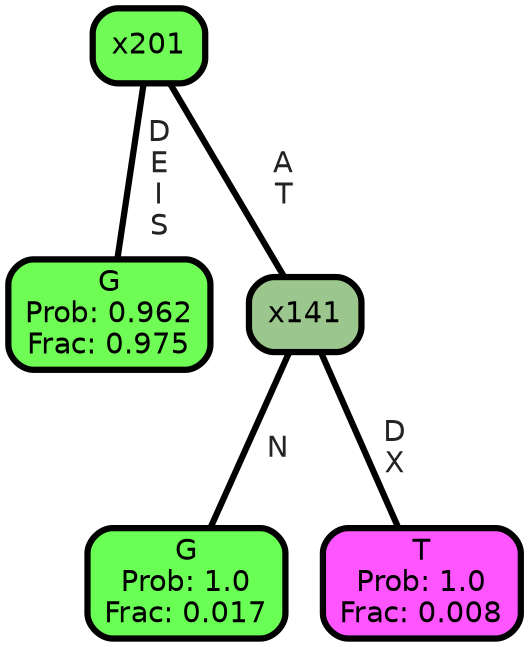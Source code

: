 graph Tree {
node [shape=box, style="filled, rounded",color="black",penwidth="3",fontcolor="black",                 fontname=helvetica] ;
graph [ranksep="0 equally", splines=straight,                 bgcolor=transparent, dpi=200] ;
edge [fontname=helvetica, fontweight=bold,fontcolor=grey14,color=black] ;
0 [label="G
Prob: 0.962
Frac: 0.975", fillcolor="#6ffc55"] ;
1 [label="x201", fillcolor="#70fb57"] ;
2 [label="G
Prob: 1.0
Frac: 0.017", fillcolor="#6aff55"] ;
3 [label="x141", fillcolor="#9bc68d"] ;
4 [label="T
Prob: 1.0
Frac: 0.008", fillcolor="#ff55ff"] ;
1 -- 0 [label=" D\n E\n I\n S",penwidth=3] ;
1 -- 3 [label=" A\n T",penwidth=3] ;
3 -- 2 [label=" N",penwidth=3] ;
3 -- 4 [label=" D\n X",penwidth=3] ;
{rank = same;}}